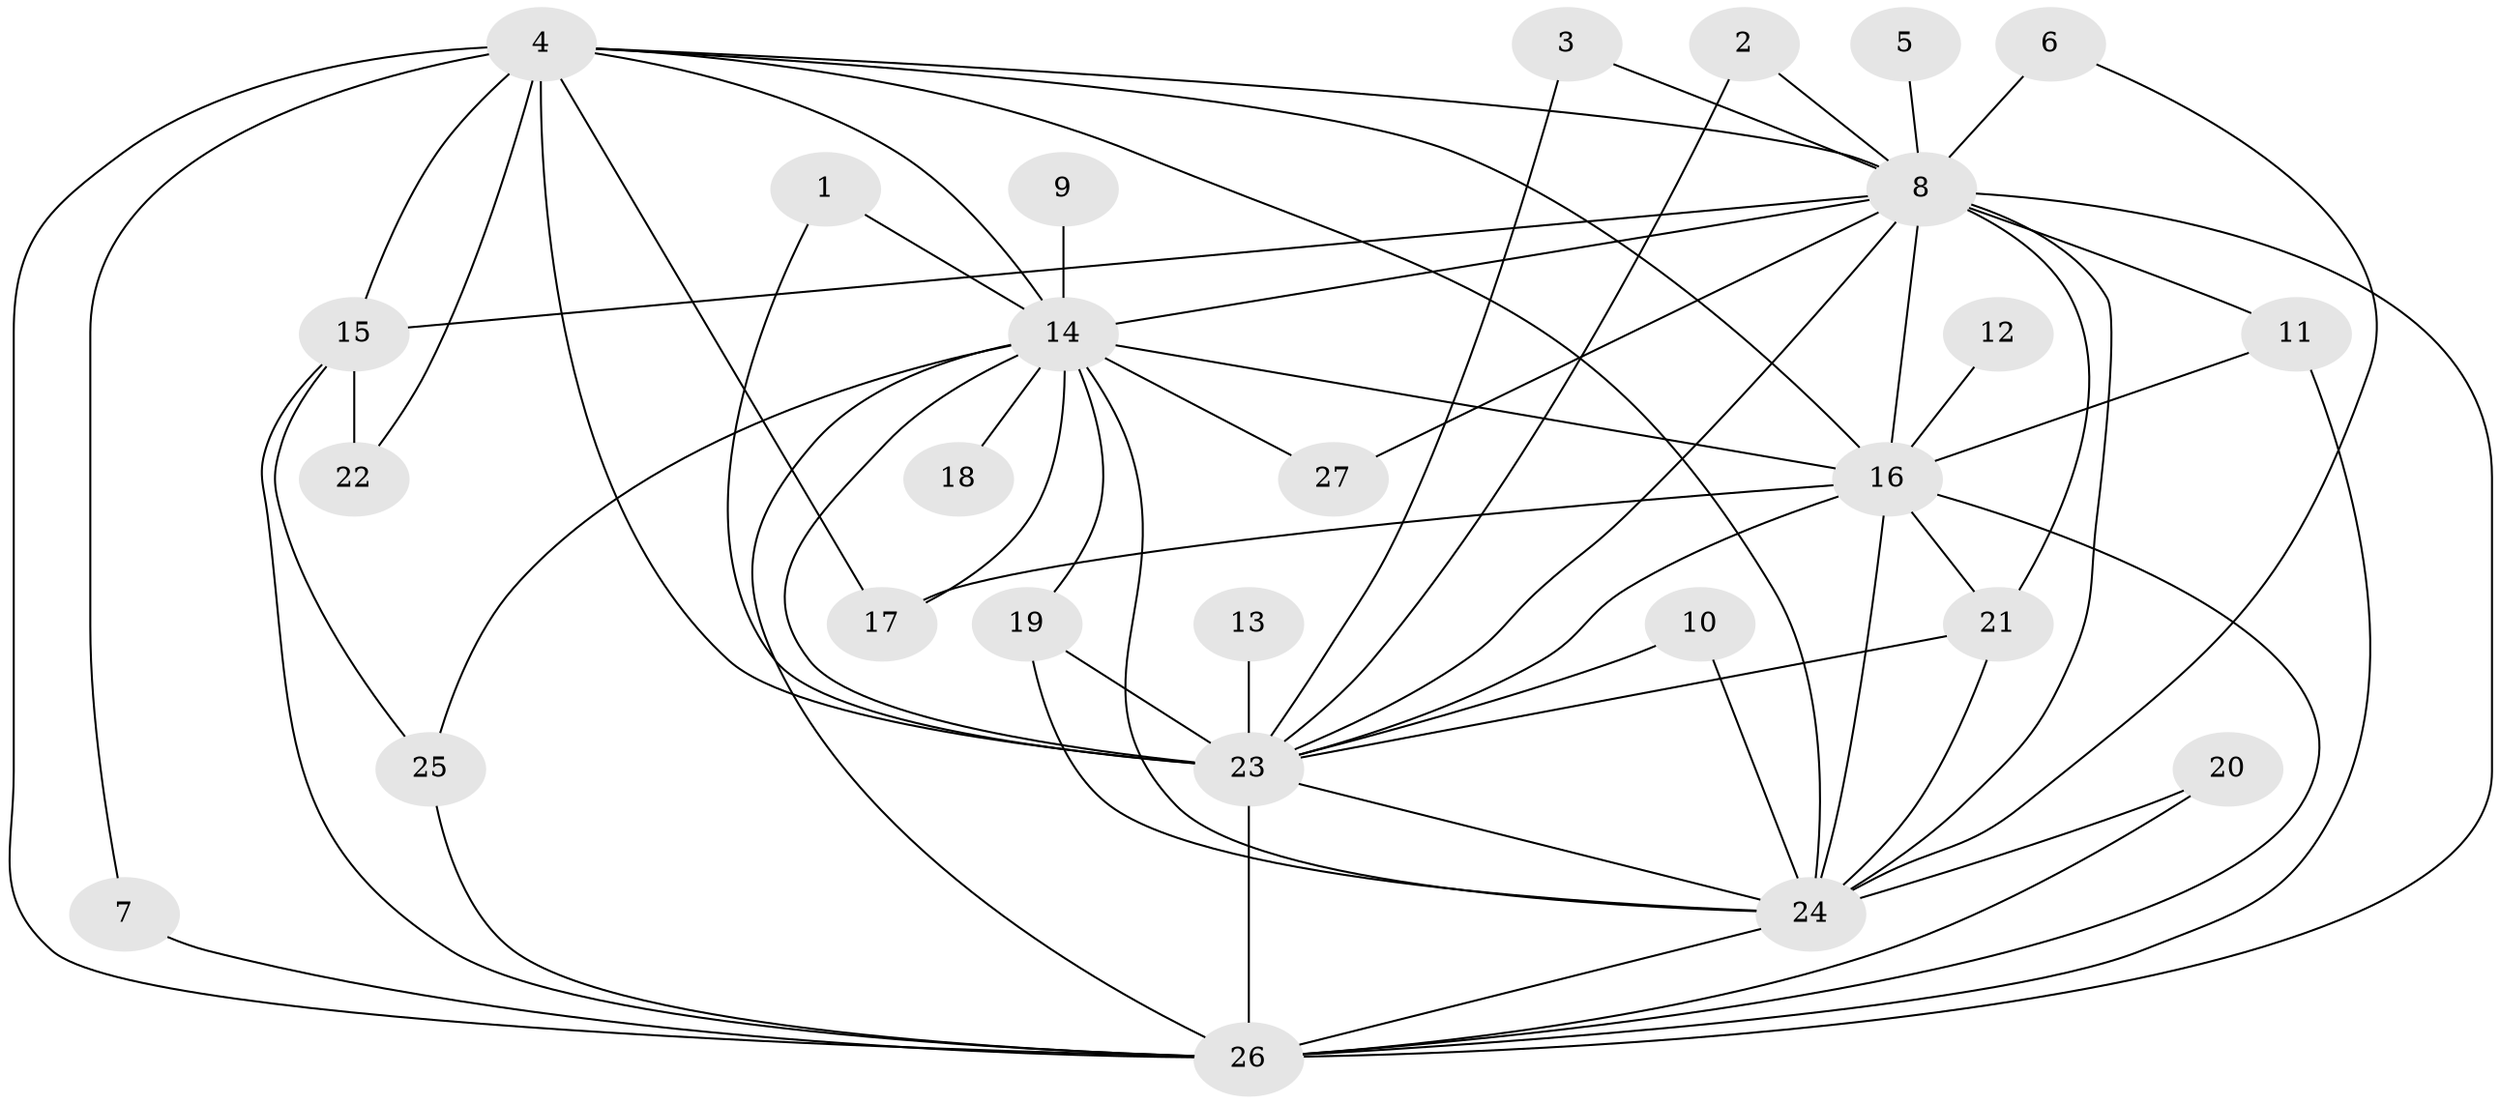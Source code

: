// original degree distribution, {28: 0.014925373134328358, 20: 0.014925373134328358, 16: 0.014925373134328358, 21: 0.014925373134328358, 14: 0.014925373134328358, 10: 0.014925373134328358, 17: 0.029850746268656716, 18: 0.014925373134328358, 19: 0.014925373134328358, 3: 0.2537313432835821, 4: 0.029850746268656716, 2: 0.5522388059701493, 5: 0.014925373134328358}
// Generated by graph-tools (version 1.1) at 2025/36/03/04/25 23:36:18]
// undirected, 27 vertices, 63 edges
graph export_dot {
  node [color=gray90,style=filled];
  1;
  2;
  3;
  4;
  5;
  6;
  7;
  8;
  9;
  10;
  11;
  12;
  13;
  14;
  15;
  16;
  17;
  18;
  19;
  20;
  21;
  22;
  23;
  24;
  25;
  26;
  27;
  1 -- 14 [weight=1.0];
  1 -- 23 [weight=1.0];
  2 -- 8 [weight=1.0];
  2 -- 23 [weight=1.0];
  3 -- 8 [weight=1.0];
  3 -- 23 [weight=1.0];
  4 -- 7 [weight=1.0];
  4 -- 8 [weight=4.0];
  4 -- 14 [weight=2.0];
  4 -- 15 [weight=2.0];
  4 -- 16 [weight=2.0];
  4 -- 17 [weight=1.0];
  4 -- 22 [weight=2.0];
  4 -- 23 [weight=3.0];
  4 -- 24 [weight=4.0];
  4 -- 26 [weight=7.0];
  5 -- 8 [weight=1.0];
  6 -- 8 [weight=2.0];
  6 -- 24 [weight=1.0];
  7 -- 26 [weight=2.0];
  8 -- 11 [weight=2.0];
  8 -- 14 [weight=3.0];
  8 -- 15 [weight=1.0];
  8 -- 16 [weight=2.0];
  8 -- 21 [weight=1.0];
  8 -- 23 [weight=1.0];
  8 -- 24 [weight=4.0];
  8 -- 26 [weight=2.0];
  8 -- 27 [weight=1.0];
  9 -- 14 [weight=1.0];
  10 -- 23 [weight=1.0];
  10 -- 24 [weight=1.0];
  11 -- 16 [weight=1.0];
  11 -- 26 [weight=1.0];
  12 -- 16 [weight=1.0];
  13 -- 23 [weight=1.0];
  14 -- 16 [weight=1.0];
  14 -- 17 [weight=1.0];
  14 -- 18 [weight=1.0];
  14 -- 19 [weight=1.0];
  14 -- 23 [weight=1.0];
  14 -- 24 [weight=2.0];
  14 -- 25 [weight=1.0];
  14 -- 26 [weight=3.0];
  14 -- 27 [weight=1.0];
  15 -- 22 [weight=1.0];
  15 -- 25 [weight=1.0];
  15 -- 26 [weight=2.0];
  16 -- 17 [weight=1.0];
  16 -- 21 [weight=1.0];
  16 -- 23 [weight=1.0];
  16 -- 24 [weight=3.0];
  16 -- 26 [weight=3.0];
  19 -- 23 [weight=1.0];
  19 -- 24 [weight=3.0];
  20 -- 24 [weight=1.0];
  20 -- 26 [weight=4.0];
  21 -- 23 [weight=1.0];
  21 -- 24 [weight=1.0];
  23 -- 24 [weight=2.0];
  23 -- 26 [weight=3.0];
  24 -- 26 [weight=4.0];
  25 -- 26 [weight=2.0];
}
